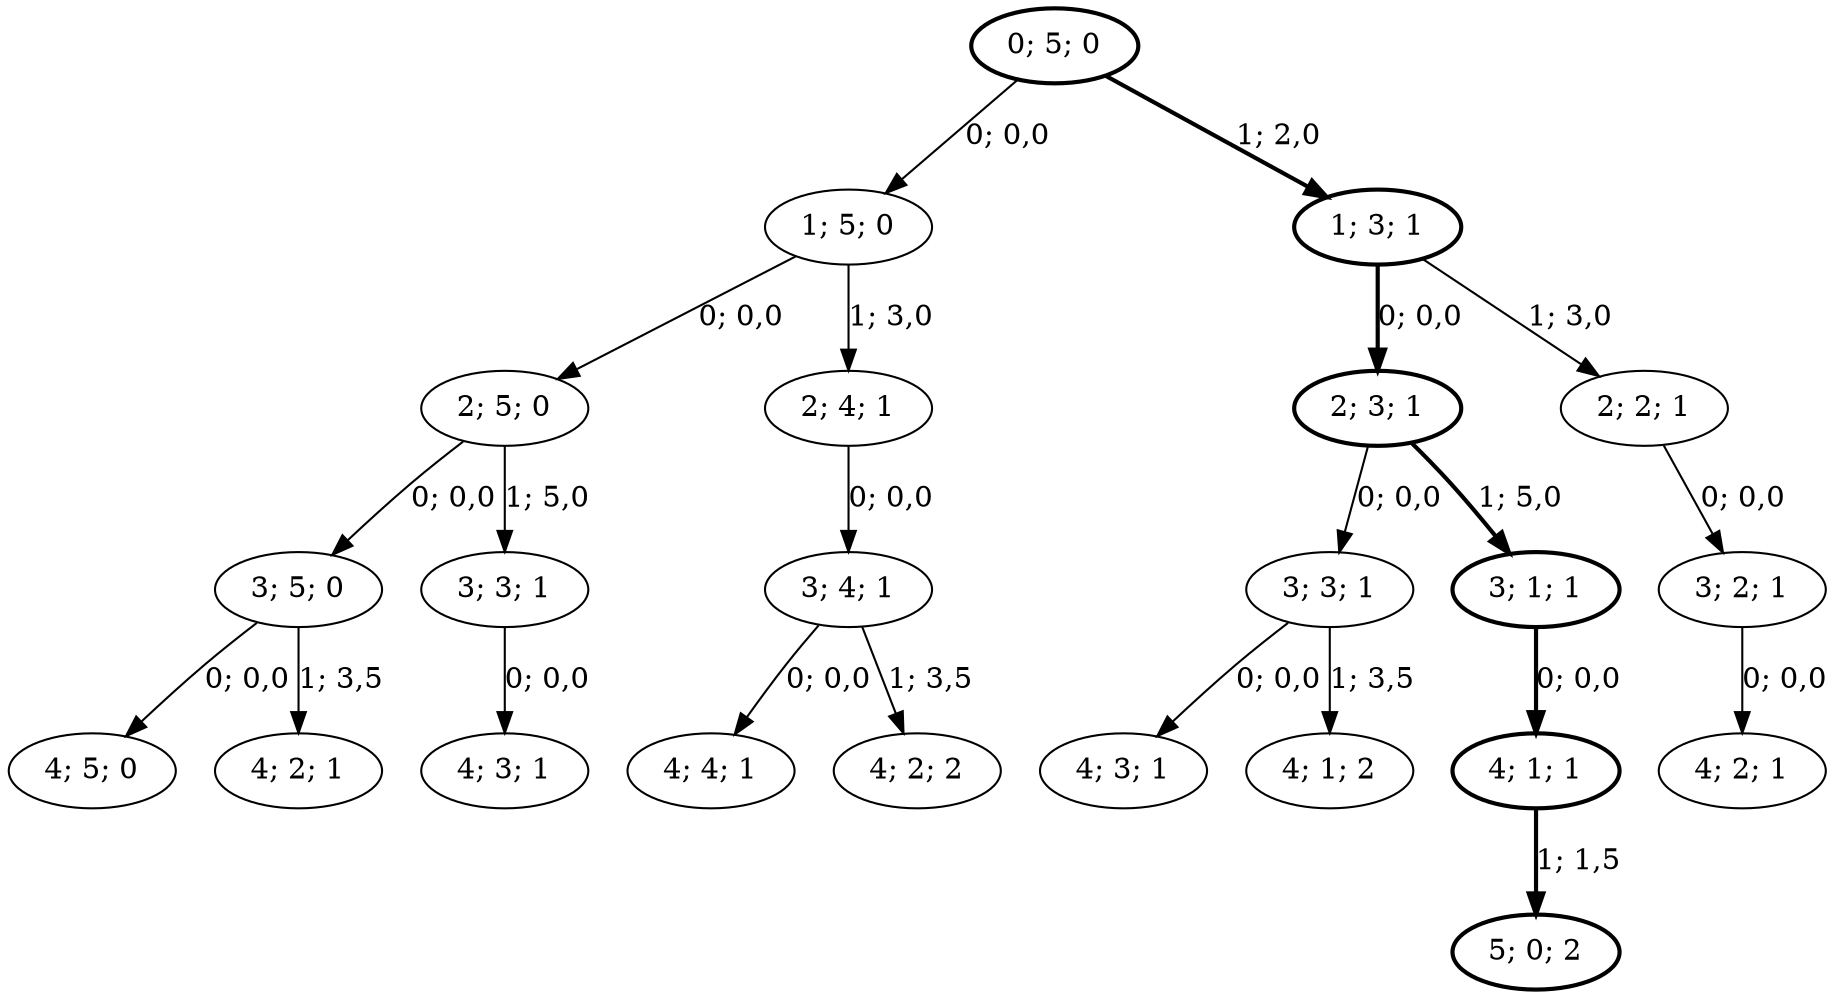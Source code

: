 strict digraph G {
  1 [ style="solid" label="3; 5; 0" ];
  2 [ style="solid" label="4; 5; 0" ];
  3 [ style="solid" label="4; 2; 1" ];
  4 [ style="solid" label="2; 5; 0" ];
  5 [ style="solid" label="3; 3; 1" ];
  6 [ style="solid" label="4; 3; 1" ];
  7 [ style="solid" label="1; 5; 0" ];
  8 [ style="solid" label="3; 4; 1" ];
  9 [ style="solid" label="4; 4; 1" ];
  10 [ style="solid" label="4; 2; 2" ];
  11 [ style="solid" label="2; 4; 1" ];
  12 [ style="bold" label="0; 5; 0" ];
  13 [ style="solid" label="3; 3; 1" ];
  14 [ style="solid" label="4; 3; 1" ];
  15 [ style="solid" label="4; 1; 2" ];
  16 [ style="bold" label="2; 3; 1" ];
  17 [ style="bold" label="4; 1; 1" ];
  18 [ style="bold" label="5; 0; 2" ];
  19 [ style="bold" label="3; 1; 1" ];
  20 [ style="bold" label="1; 3; 1" ];
  21 [ style="solid" label="3; 2; 1" ];
  22 [ style="solid" label="4; 2; 1" ];
  23 [ style="solid" label="2; 2; 1" ];
  1 -> 2 [ style="solid" label="0; 0,0" ];
  1 -> 3 [ style="solid" label="1; 3,5" ];
  4 -> 1 [ style="solid" label="0; 0,0" ];
  5 -> 6 [ style="solid" label="0; 0,0" ];
  4 -> 5 [ style="solid" label="1; 5,0" ];
  7 -> 4 [ style="solid" label="0; 0,0" ];
  8 -> 9 [ style="solid" label="0; 0,0" ];
  8 -> 10 [ style="solid" label="1; 3,5" ];
  11 -> 8 [ style="solid" label="0; 0,0" ];
  7 -> 11 [ style="solid" label="1; 3,0" ];
  12 -> 7 [ style="solid" label="0; 0,0" ];
  13 -> 14 [ style="solid" label="0; 0,0" ];
  13 -> 15 [ style="solid" label="1; 3,5" ];
  16 -> 13 [ style="solid" label="0; 0,0" ];
  17 -> 18 [ style="bold" label="1; 1,5" ];
  19 -> 17 [ style="bold" label="0; 0,0" ];
  16 -> 19 [ style="bold" label="1; 5,0" ];
  20 -> 16 [ style="bold" label="0; 0,0" ];
  21 -> 22 [ style="solid" label="0; 0,0" ];
  23 -> 21 [ style="solid" label="0; 0,0" ];
  20 -> 23 [ style="solid" label="1; 3,0" ];
  12 -> 20 [ style="bold" label="1; 2,0" ];
}
